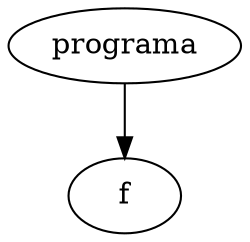 digraph G {
node_0xf83570 [label="programa"]
node_0xf83520 [label="f"]
node_0xf83570 -> node_0xf83520
}
